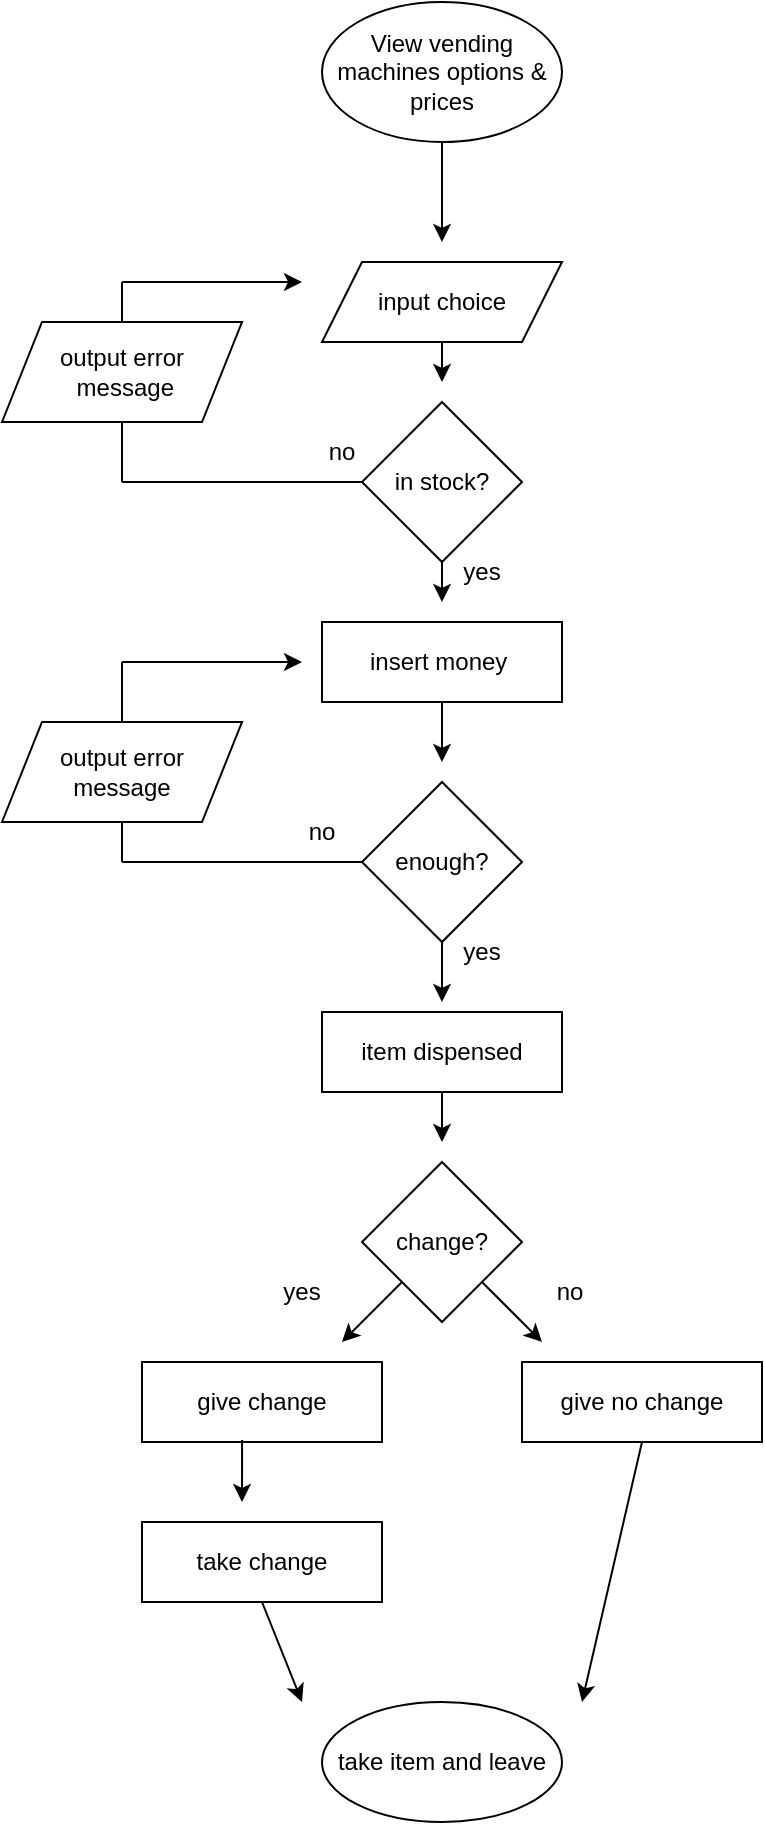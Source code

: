 <mxfile version="20.8.11" type="device"><diagram id="C5RBs43oDa-KdzZeNtuy" name="Page-1"><mxGraphModel dx="1434" dy="802" grid="1" gridSize="10" guides="1" tooltips="1" connect="1" arrows="1" fold="1" page="1" pageScale="1" pageWidth="827" pageHeight="1169" math="0" shadow="0"><root><mxCell id="WIyWlLk6GJQsqaUBKTNV-0"/><mxCell id="WIyWlLk6GJQsqaUBKTNV-1" parent="WIyWlLk6GJQsqaUBKTNV-0"/><mxCell id="nloYMWPt1z1qvGlshPC6-0" value="View vending machines options &amp;amp; prices" style="ellipse;whiteSpace=wrap;html=1;" vertex="1" parent="WIyWlLk6GJQsqaUBKTNV-1"><mxGeometry x="320" y="40" width="120" height="70" as="geometry"/></mxCell><mxCell id="nloYMWPt1z1qvGlshPC6-3" value="" style="endArrow=classic;html=1;rounded=0;exitX=0.5;exitY=1;exitDx=0;exitDy=0;" edge="1" parent="WIyWlLk6GJQsqaUBKTNV-1" source="nloYMWPt1z1qvGlshPC6-0"><mxGeometry width="50" height="50" relative="1" as="geometry"><mxPoint x="390" y="420" as="sourcePoint"/><mxPoint x="380" y="160" as="targetPoint"/></mxGeometry></mxCell><mxCell id="nloYMWPt1z1qvGlshPC6-6" value="" style="endArrow=classic;html=1;rounded=0;exitX=0.5;exitY=1;exitDx=0;exitDy=0;" edge="1" parent="WIyWlLk6GJQsqaUBKTNV-1"><mxGeometry width="50" height="50" relative="1" as="geometry"><mxPoint x="380" y="210" as="sourcePoint"/><mxPoint x="380" y="230" as="targetPoint"/></mxGeometry></mxCell><mxCell id="nloYMWPt1z1qvGlshPC6-26" value="" style="endArrow=classic;html=1;rounded=0;" edge="1" parent="WIyWlLk6GJQsqaUBKTNV-1"><mxGeometry width="50" height="50" relative="1" as="geometry"><mxPoint x="220" y="180" as="sourcePoint"/><mxPoint x="310" y="180" as="targetPoint"/></mxGeometry></mxCell><mxCell id="nloYMWPt1z1qvGlshPC6-52" style="edgeStyle=orthogonalEdgeStyle;rounded=0;orthogonalLoop=1;jettySize=auto;html=1;" edge="1" parent="WIyWlLk6GJQsqaUBKTNV-1" source="nloYMWPt1z1qvGlshPC6-46"><mxGeometry relative="1" as="geometry"><mxPoint x="380" y="340" as="targetPoint"/></mxGeometry></mxCell><mxCell id="nloYMWPt1z1qvGlshPC6-46" value="in stock?" style="rhombus;whiteSpace=wrap;html=1;" vertex="1" parent="WIyWlLk6GJQsqaUBKTNV-1"><mxGeometry x="340" y="240" width="80" height="80" as="geometry"/></mxCell><mxCell id="nloYMWPt1z1qvGlshPC6-51" style="edgeStyle=orthogonalEdgeStyle;rounded=0;orthogonalLoop=1;jettySize=auto;html=1;" edge="1" parent="WIyWlLk6GJQsqaUBKTNV-1" source="nloYMWPt1z1qvGlshPC6-47"><mxGeometry relative="1" as="geometry"><mxPoint x="380" y="420" as="targetPoint"/></mxGeometry></mxCell><mxCell id="nloYMWPt1z1qvGlshPC6-47" value="insert money&amp;nbsp;" style="rounded=0;whiteSpace=wrap;html=1;" vertex="1" parent="WIyWlLk6GJQsqaUBKTNV-1"><mxGeometry x="320" y="350" width="120" height="40" as="geometry"/></mxCell><mxCell id="nloYMWPt1z1qvGlshPC6-48" value="enough?" style="rhombus;whiteSpace=wrap;html=1;" vertex="1" parent="WIyWlLk6GJQsqaUBKTNV-1"><mxGeometry x="340" y="430" width="80" height="80" as="geometry"/></mxCell><mxCell id="nloYMWPt1z1qvGlshPC6-54" value="yes" style="text;html=1;strokeColor=none;fillColor=none;align=center;verticalAlign=middle;whiteSpace=wrap;rounded=0;" vertex="1" parent="WIyWlLk6GJQsqaUBKTNV-1"><mxGeometry x="370" y="310" width="60" height="30" as="geometry"/></mxCell><mxCell id="nloYMWPt1z1qvGlshPC6-58" value="" style="endArrow=none;html=1;rounded=0;entryX=0;entryY=0.5;entryDx=0;entryDy=0;" edge="1" parent="WIyWlLk6GJQsqaUBKTNV-1" target="nloYMWPt1z1qvGlshPC6-46"><mxGeometry width="50" height="50" relative="1" as="geometry"><mxPoint x="220" y="280" as="sourcePoint"/><mxPoint x="440" y="330" as="targetPoint"/></mxGeometry></mxCell><mxCell id="nloYMWPt1z1qvGlshPC6-59" value="no" style="text;html=1;strokeColor=none;fillColor=none;align=center;verticalAlign=middle;whiteSpace=wrap;rounded=0;" vertex="1" parent="WIyWlLk6GJQsqaUBKTNV-1"><mxGeometry x="300" y="250" width="60" height="30" as="geometry"/></mxCell><mxCell id="nloYMWPt1z1qvGlshPC6-61" value="item dispensed" style="rounded=0;whiteSpace=wrap;html=1;" vertex="1" parent="WIyWlLk6GJQsqaUBKTNV-1"><mxGeometry x="320" y="545" width="120" height="40" as="geometry"/></mxCell><mxCell id="nloYMWPt1z1qvGlshPC6-62" value="" style="endArrow=classic;html=1;rounded=0;exitX=0.5;exitY=1;exitDx=0;exitDy=0;" edge="1" parent="WIyWlLk6GJQsqaUBKTNV-1" source="nloYMWPt1z1qvGlshPC6-48"><mxGeometry width="50" height="50" relative="1" as="geometry"><mxPoint x="390" y="380" as="sourcePoint"/><mxPoint x="380" y="540" as="targetPoint"/></mxGeometry></mxCell><mxCell id="nloYMWPt1z1qvGlshPC6-63" value="" style="endArrow=none;html=1;rounded=0;exitX=0;exitY=0.5;exitDx=0;exitDy=0;" edge="1" parent="WIyWlLk6GJQsqaUBKTNV-1" source="nloYMWPt1z1qvGlshPC6-48"><mxGeometry width="50" height="50" relative="1" as="geometry"><mxPoint x="390" y="380" as="sourcePoint"/><mxPoint x="220" y="470" as="targetPoint"/></mxGeometry></mxCell><mxCell id="nloYMWPt1z1qvGlshPC6-65" value="" style="endArrow=classic;html=1;rounded=0;" edge="1" parent="WIyWlLk6GJQsqaUBKTNV-1"><mxGeometry width="50" height="50" relative="1" as="geometry"><mxPoint x="220" y="370" as="sourcePoint"/><mxPoint x="310" y="370" as="targetPoint"/></mxGeometry></mxCell><mxCell id="nloYMWPt1z1qvGlshPC6-66" value="yes" style="text;html=1;strokeColor=none;fillColor=none;align=center;verticalAlign=middle;whiteSpace=wrap;rounded=0;" vertex="1" parent="WIyWlLk6GJQsqaUBKTNV-1"><mxGeometry x="370" y="500" width="60" height="30" as="geometry"/></mxCell><mxCell id="nloYMWPt1z1qvGlshPC6-67" value="no" style="text;html=1;strokeColor=none;fillColor=none;align=center;verticalAlign=middle;whiteSpace=wrap;rounded=0;" vertex="1" parent="WIyWlLk6GJQsqaUBKTNV-1"><mxGeometry x="290" y="440" width="60" height="30" as="geometry"/></mxCell><mxCell id="nloYMWPt1z1qvGlshPC6-68" value="change?" style="rhombus;whiteSpace=wrap;html=1;" vertex="1" parent="WIyWlLk6GJQsqaUBKTNV-1"><mxGeometry x="340" y="620" width="80" height="80" as="geometry"/></mxCell><mxCell id="nloYMWPt1z1qvGlshPC6-69" value="" style="endArrow=classic;html=1;rounded=0;exitX=0.5;exitY=1;exitDx=0;exitDy=0;" edge="1" parent="WIyWlLk6GJQsqaUBKTNV-1" source="nloYMWPt1z1qvGlshPC6-61"><mxGeometry width="50" height="50" relative="1" as="geometry"><mxPoint x="390" y="480" as="sourcePoint"/><mxPoint x="380" y="610" as="targetPoint"/></mxGeometry></mxCell><mxCell id="nloYMWPt1z1qvGlshPC6-71" value="" style="endArrow=classic;html=1;rounded=0;exitX=1;exitY=1;exitDx=0;exitDy=0;" edge="1" parent="WIyWlLk6GJQsqaUBKTNV-1" source="nloYMWPt1z1qvGlshPC6-68"><mxGeometry width="50" height="50" relative="1" as="geometry"><mxPoint x="390" y="480" as="sourcePoint"/><mxPoint x="430" y="710" as="targetPoint"/></mxGeometry></mxCell><mxCell id="nloYMWPt1z1qvGlshPC6-72" value="" style="endArrow=classic;html=1;rounded=0;exitX=0;exitY=1;exitDx=0;exitDy=0;" edge="1" parent="WIyWlLk6GJQsqaUBKTNV-1" source="nloYMWPt1z1qvGlshPC6-68"><mxGeometry width="50" height="50" relative="1" as="geometry"><mxPoint x="390" y="480" as="sourcePoint"/><mxPoint x="330" y="710" as="targetPoint"/></mxGeometry></mxCell><mxCell id="nloYMWPt1z1qvGlshPC6-73" value="give no change" style="rounded=0;whiteSpace=wrap;html=1;" vertex="1" parent="WIyWlLk6GJQsqaUBKTNV-1"><mxGeometry x="420" y="720" width="120" height="40" as="geometry"/></mxCell><mxCell id="nloYMWPt1z1qvGlshPC6-74" value="give change" style="rounded=0;whiteSpace=wrap;html=1;" vertex="1" parent="WIyWlLk6GJQsqaUBKTNV-1"><mxGeometry x="230" y="720" width="120" height="40" as="geometry"/></mxCell><mxCell id="nloYMWPt1z1qvGlshPC6-75" value="" style="endArrow=classic;html=1;rounded=0;exitX=0.417;exitY=0.975;exitDx=0;exitDy=0;exitPerimeter=0;" edge="1" parent="WIyWlLk6GJQsqaUBKTNV-1" source="nloYMWPt1z1qvGlshPC6-74"><mxGeometry width="50" height="50" relative="1" as="geometry"><mxPoint x="390" y="680" as="sourcePoint"/><mxPoint x="280" y="790" as="targetPoint"/></mxGeometry></mxCell><mxCell id="nloYMWPt1z1qvGlshPC6-77" value="yes" style="text;html=1;strokeColor=none;fillColor=none;align=center;verticalAlign=middle;whiteSpace=wrap;rounded=0;" vertex="1" parent="WIyWlLk6GJQsqaUBKTNV-1"><mxGeometry x="280" y="670" width="60" height="30" as="geometry"/></mxCell><mxCell id="nloYMWPt1z1qvGlshPC6-79" value="no" style="text;html=1;strokeColor=none;fillColor=none;align=center;verticalAlign=middle;whiteSpace=wrap;rounded=0;" vertex="1" parent="WIyWlLk6GJQsqaUBKTNV-1"><mxGeometry x="414" y="670" width="60" height="30" as="geometry"/></mxCell><mxCell id="nloYMWPt1z1qvGlshPC6-81" value="take item and leave" style="ellipse;whiteSpace=wrap;html=1;" vertex="1" parent="WIyWlLk6GJQsqaUBKTNV-1"><mxGeometry x="320" y="890" width="120" height="60" as="geometry"/></mxCell><mxCell id="nloYMWPt1z1qvGlshPC6-82" value="take change" style="rounded=0;whiteSpace=wrap;html=1;" vertex="1" parent="WIyWlLk6GJQsqaUBKTNV-1"><mxGeometry x="230" y="800" width="120" height="40" as="geometry"/></mxCell><mxCell id="nloYMWPt1z1qvGlshPC6-85" value="" style="endArrow=classic;html=1;rounded=0;exitX=0.5;exitY=1;exitDx=0;exitDy=0;" edge="1" parent="WIyWlLk6GJQsqaUBKTNV-1" source="nloYMWPt1z1qvGlshPC6-82"><mxGeometry width="50" height="50" relative="1" as="geometry"><mxPoint x="290" y="920" as="sourcePoint"/><mxPoint x="310" y="890" as="targetPoint"/></mxGeometry></mxCell><mxCell id="nloYMWPt1z1qvGlshPC6-86" value="" style="endArrow=classic;html=1;rounded=0;exitX=0.5;exitY=1;exitDx=0;exitDy=0;" edge="1" parent="WIyWlLk6GJQsqaUBKTNV-1" source="nloYMWPt1z1qvGlshPC6-73"><mxGeometry width="50" height="50" relative="1" as="geometry"><mxPoint x="480" y="840" as="sourcePoint"/><mxPoint x="450" y="890" as="targetPoint"/></mxGeometry></mxCell><mxCell id="nloYMWPt1z1qvGlshPC6-89" value="output error&lt;br&gt;&amp;nbsp;message" style="shape=parallelogram;perimeter=parallelogramPerimeter;whiteSpace=wrap;html=1;fixedSize=1;" vertex="1" parent="WIyWlLk6GJQsqaUBKTNV-1"><mxGeometry x="160" y="200" width="120" height="50" as="geometry"/></mxCell><mxCell id="nloYMWPt1z1qvGlshPC6-90" value="" style="endArrow=none;html=1;rounded=0;entryX=0.5;entryY=1;entryDx=0;entryDy=0;" edge="1" parent="WIyWlLk6GJQsqaUBKTNV-1" target="nloYMWPt1z1qvGlshPC6-89"><mxGeometry width="50" height="50" relative="1" as="geometry"><mxPoint x="220" y="280" as="sourcePoint"/><mxPoint x="440" y="330" as="targetPoint"/></mxGeometry></mxCell><mxCell id="nloYMWPt1z1qvGlshPC6-91" value="" style="endArrow=none;html=1;rounded=0;entryX=0.5;entryY=0;entryDx=0;entryDy=0;" edge="1" parent="WIyWlLk6GJQsqaUBKTNV-1" target="nloYMWPt1z1qvGlshPC6-89"><mxGeometry width="50" height="50" relative="1" as="geometry"><mxPoint x="220" y="180" as="sourcePoint"/><mxPoint x="440" y="330" as="targetPoint"/></mxGeometry></mxCell><mxCell id="nloYMWPt1z1qvGlshPC6-92" value="output error&lt;br&gt;message" style="shape=parallelogram;perimeter=parallelogramPerimeter;whiteSpace=wrap;html=1;fixedSize=1;" vertex="1" parent="WIyWlLk6GJQsqaUBKTNV-1"><mxGeometry x="160" y="400" width="120" height="50" as="geometry"/></mxCell><mxCell id="nloYMWPt1z1qvGlshPC6-93" value="" style="endArrow=none;html=1;rounded=0;entryX=0.5;entryY=1;entryDx=0;entryDy=0;" edge="1" parent="WIyWlLk6GJQsqaUBKTNV-1" target="nloYMWPt1z1qvGlshPC6-92"><mxGeometry width="50" height="50" relative="1" as="geometry"><mxPoint x="220" y="470" as="sourcePoint"/><mxPoint x="440" y="520" as="targetPoint"/></mxGeometry></mxCell><mxCell id="nloYMWPt1z1qvGlshPC6-94" value="" style="endArrow=none;html=1;rounded=0;" edge="1" parent="WIyWlLk6GJQsqaUBKTNV-1" source="nloYMWPt1z1qvGlshPC6-92"><mxGeometry width="50" height="50" relative="1" as="geometry"><mxPoint x="390" y="570" as="sourcePoint"/><mxPoint x="220" y="370" as="targetPoint"/></mxGeometry></mxCell><mxCell id="nloYMWPt1z1qvGlshPC6-95" value="input choice" style="shape=parallelogram;perimeter=parallelogramPerimeter;whiteSpace=wrap;html=1;fixedSize=1;" vertex="1" parent="WIyWlLk6GJQsqaUBKTNV-1"><mxGeometry x="320" y="170" width="120" height="40" as="geometry"/></mxCell></root></mxGraphModel></diagram></mxfile>